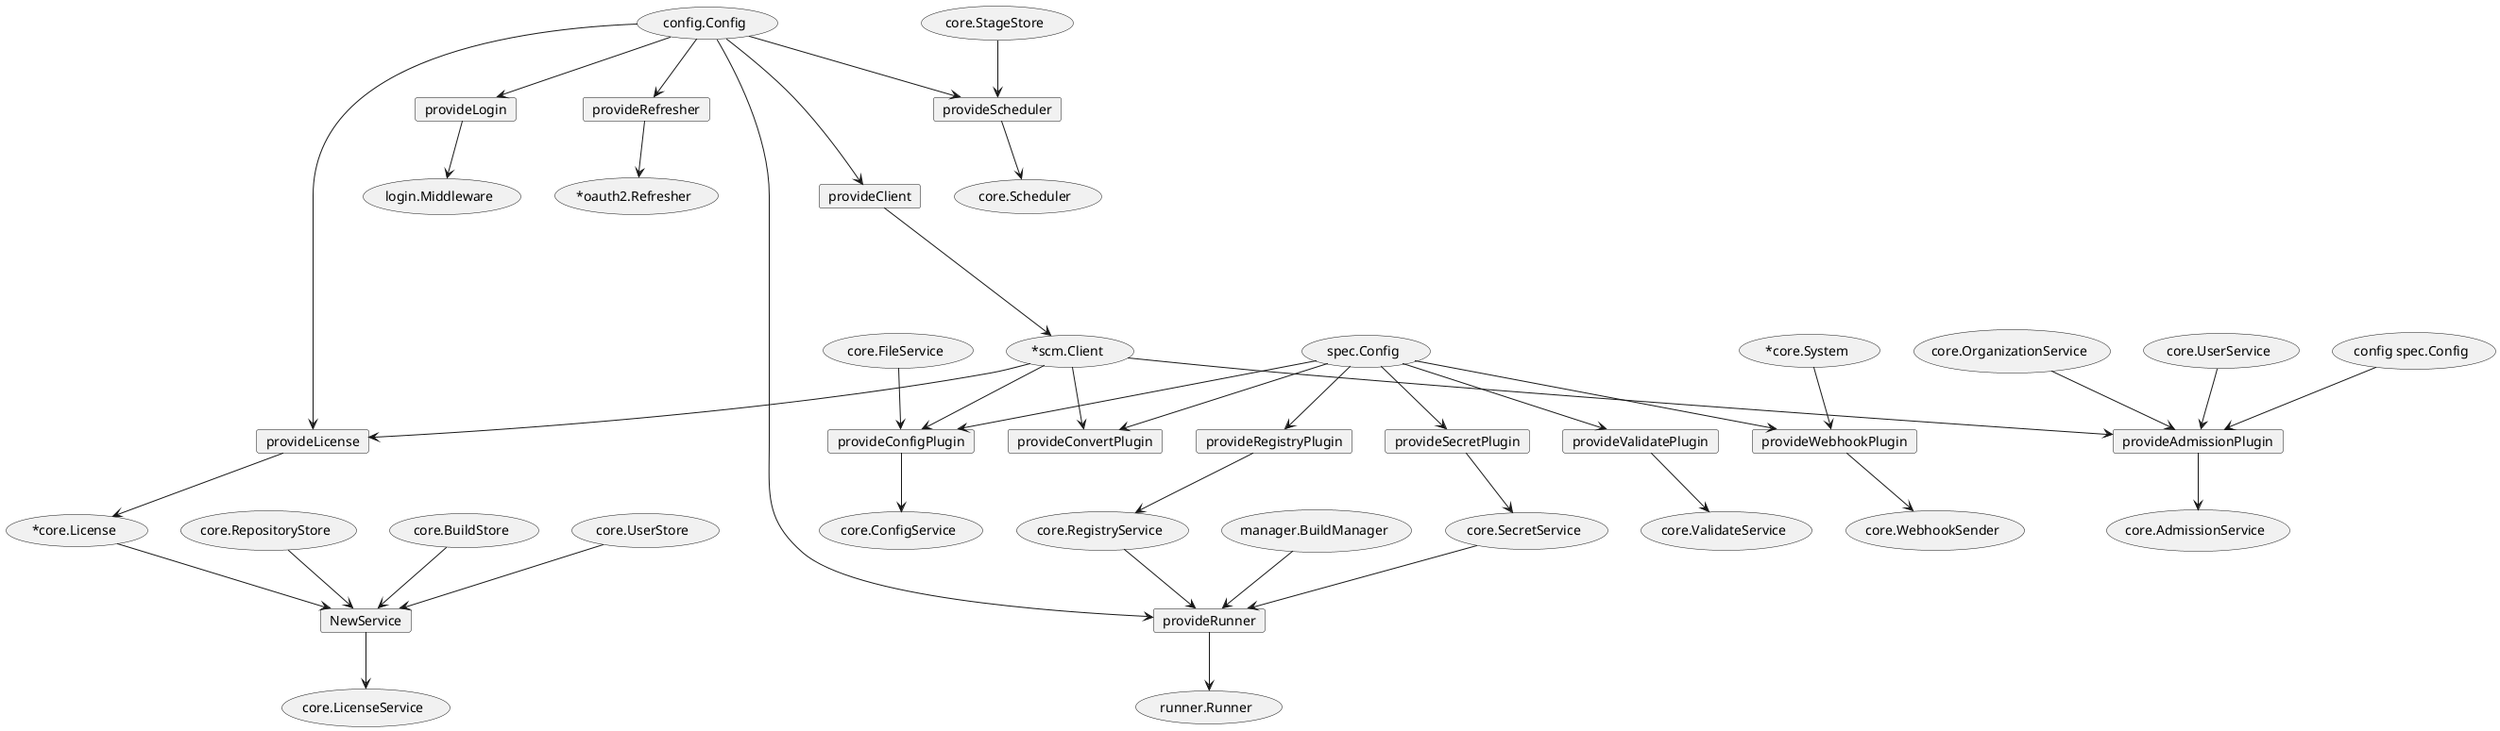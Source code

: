 @startuml

card provideClient

(config.Config)---> provideClient
provideClient ---> (*scm.Client)


card provideLicense
card NewService
(*scm.Client) --> provideLicense
(config.Config) --> provideLicense
provideLicense --> (*core.License)

(core.UserStore) --> NewService
(core.RepositoryStore) --> NewService
(core.BuildStore) --> NewService
(*core.License) --> NewService
NewService --> (core.LicenseService)

card provideLogin
card provideRefresher
(config.Config) --> provideLogin
provideLogin --> (login.Middleware)
(config.Config) --> provideRefresher
provideRefresher --> (*oauth2.Refresher)

card provideAdmissionPlugin
(*scm.Client) --> provideAdmissionPlugin
(core.OrganizationService) --> provideAdmissionPlugin
(core.UserService) --> provideAdmissionPlugin
(config spec.Config) --> provideAdmissionPlugin
provideAdmissionPlugin --> (core.AdmissionService)

card provideConfigPlugin
(*scm.Client) --> provideConfigPlugin
(core.FileService) --> provideConfigPlugin
(spec.Config) --> provideConfigPlugin
provideConfigPlugin --> (core.ConfigService)

card provideConvertPlugin
(*scm.Client) --> provideConvertPlugin
(spec.Config) --> provideConvertPlugin

card provideRegistryPlugin
(spec.Config) --> provideRegistryPlugin
provideRegistryPlugin --> (core.RegistryService)

card provideSecretPlugin
(spec.Config) --> provideSecretPlugin
provideSecretPlugin --> (core.SecretService)

card provideValidatePlugin
(spec.Config) --> provideValidatePlugin
provideValidatePlugin --> (core.ValidateService)

card provideWebhookPlugin
(spec.Config) --> provideWebhookPlugin
(*core.System) --> provideWebhookPlugin
provideWebhookPlugin --> (core.WebhookSender)

card provideRunner
(manager.BuildManager) --> provideRunner
(core.SecretService) --> provideRunner
(core.RegistryService) --> provideRunner
(config.Config) --> provideRunner
provideRunner --> (runner.Runner)


card provideScheduler
(core.StageStore) --> provideScheduler
(config.Config) --> provideScheduler
provideScheduler --> (core.Scheduler)

@enduml













